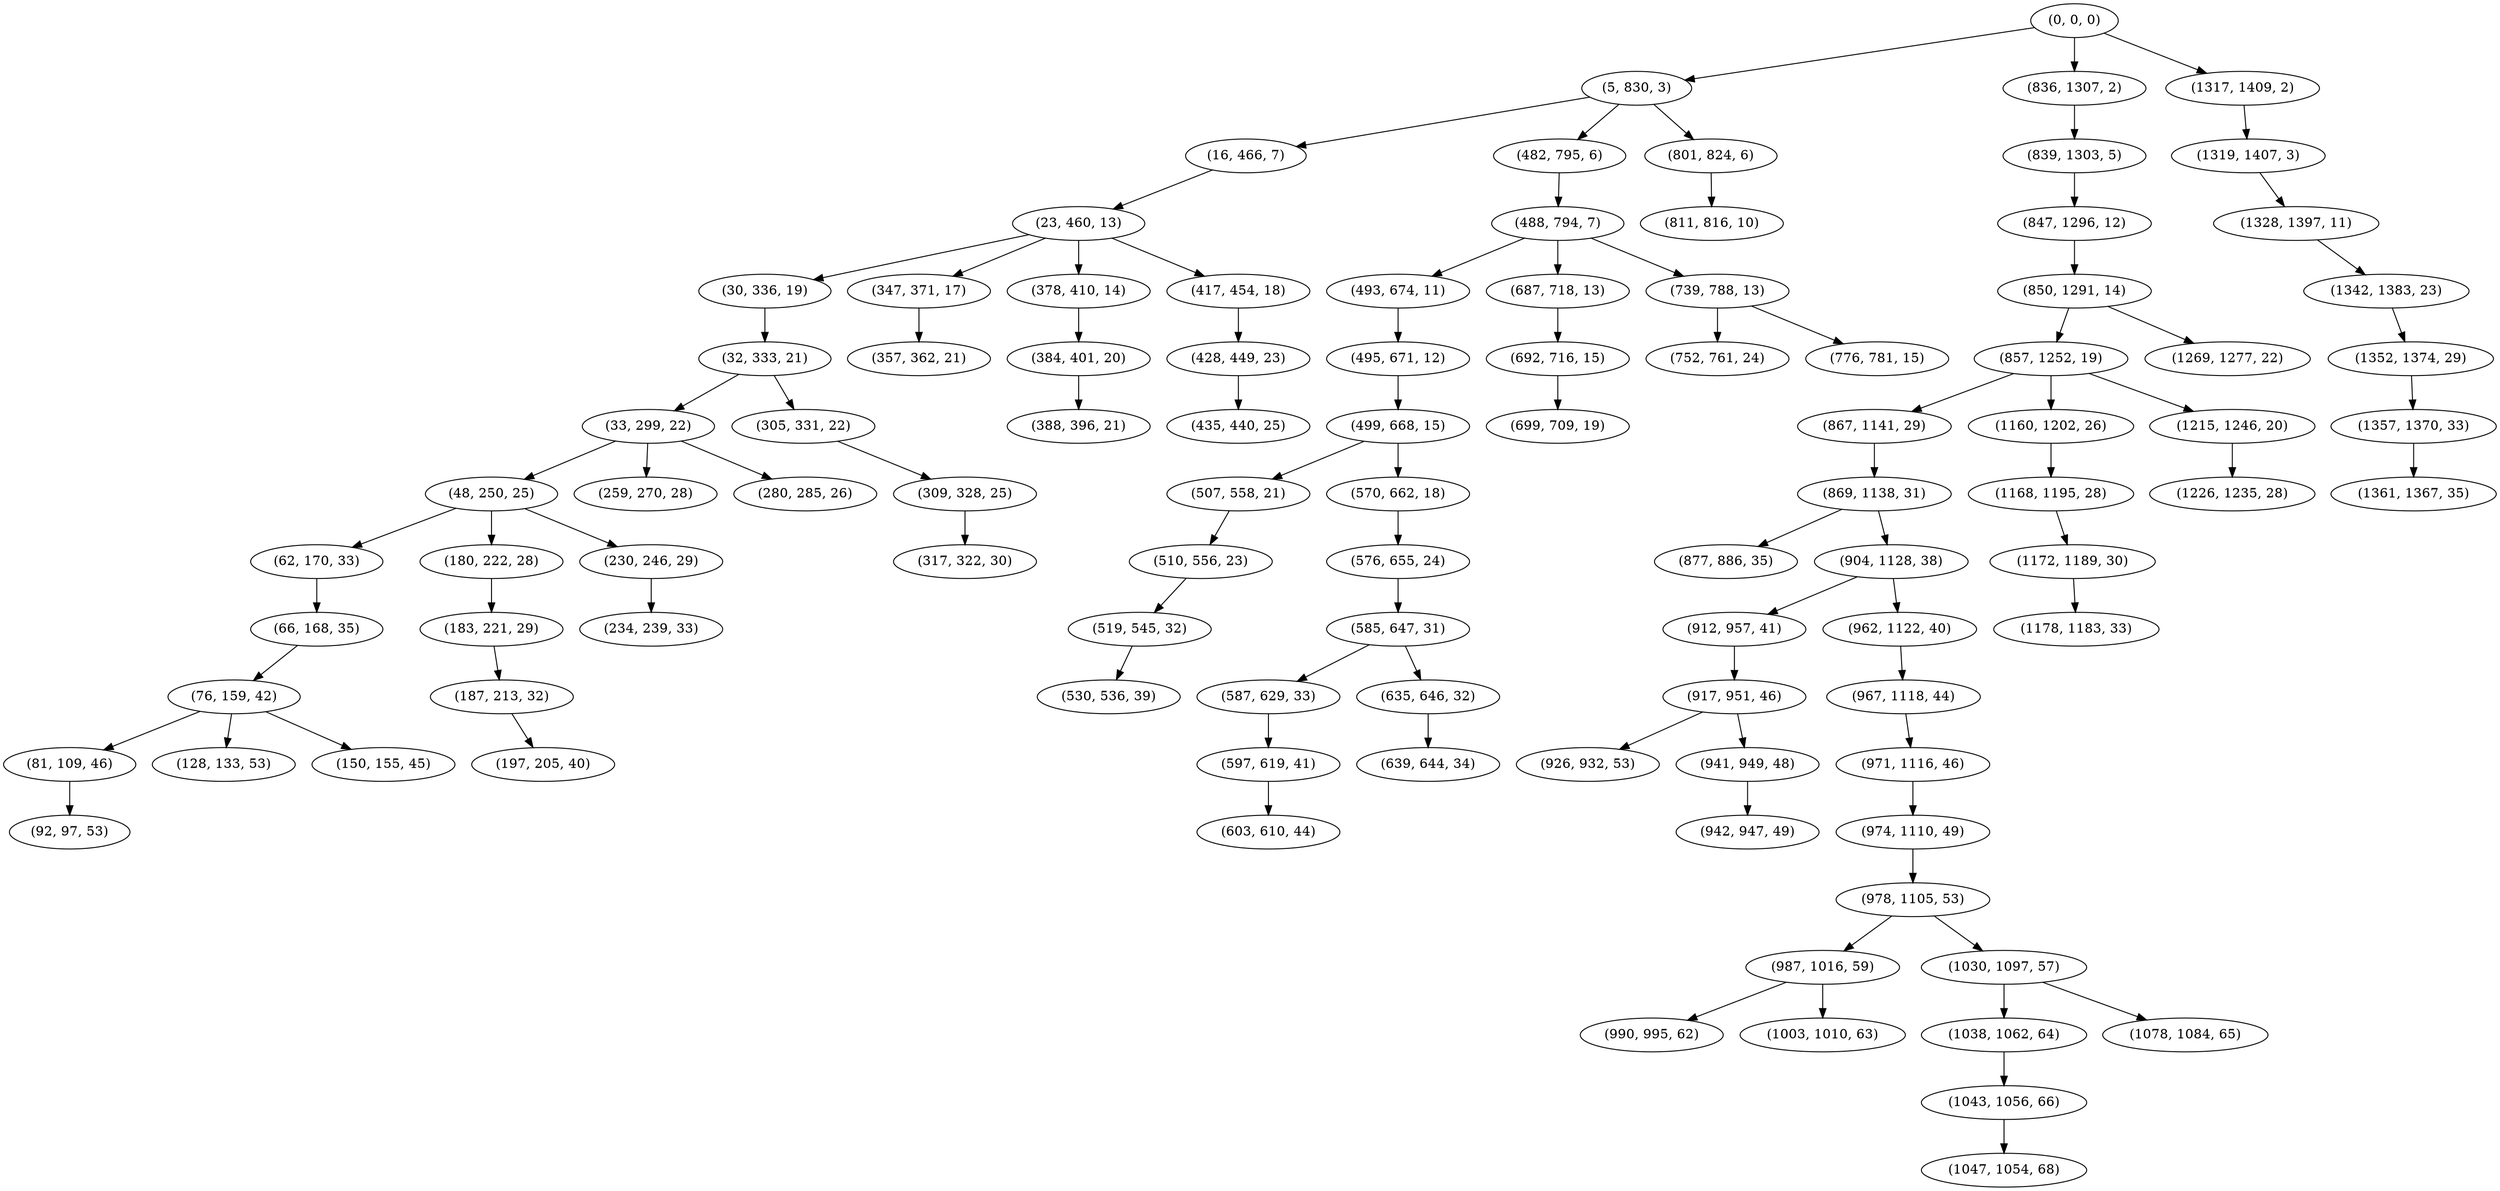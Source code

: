 digraph tree {
    "(0, 0, 0)";
    "(5, 830, 3)";
    "(16, 466, 7)";
    "(23, 460, 13)";
    "(30, 336, 19)";
    "(32, 333, 21)";
    "(33, 299, 22)";
    "(48, 250, 25)";
    "(62, 170, 33)";
    "(66, 168, 35)";
    "(76, 159, 42)";
    "(81, 109, 46)";
    "(92, 97, 53)";
    "(128, 133, 53)";
    "(150, 155, 45)";
    "(180, 222, 28)";
    "(183, 221, 29)";
    "(187, 213, 32)";
    "(197, 205, 40)";
    "(230, 246, 29)";
    "(234, 239, 33)";
    "(259, 270, 28)";
    "(280, 285, 26)";
    "(305, 331, 22)";
    "(309, 328, 25)";
    "(317, 322, 30)";
    "(347, 371, 17)";
    "(357, 362, 21)";
    "(378, 410, 14)";
    "(384, 401, 20)";
    "(388, 396, 21)";
    "(417, 454, 18)";
    "(428, 449, 23)";
    "(435, 440, 25)";
    "(482, 795, 6)";
    "(488, 794, 7)";
    "(493, 674, 11)";
    "(495, 671, 12)";
    "(499, 668, 15)";
    "(507, 558, 21)";
    "(510, 556, 23)";
    "(519, 545, 32)";
    "(530, 536, 39)";
    "(570, 662, 18)";
    "(576, 655, 24)";
    "(585, 647, 31)";
    "(587, 629, 33)";
    "(597, 619, 41)";
    "(603, 610, 44)";
    "(635, 646, 32)";
    "(639, 644, 34)";
    "(687, 718, 13)";
    "(692, 716, 15)";
    "(699, 709, 19)";
    "(739, 788, 13)";
    "(752, 761, 24)";
    "(776, 781, 15)";
    "(801, 824, 6)";
    "(811, 816, 10)";
    "(836, 1307, 2)";
    "(839, 1303, 5)";
    "(847, 1296, 12)";
    "(850, 1291, 14)";
    "(857, 1252, 19)";
    "(867, 1141, 29)";
    "(869, 1138, 31)";
    "(877, 886, 35)";
    "(904, 1128, 38)";
    "(912, 957, 41)";
    "(917, 951, 46)";
    "(926, 932, 53)";
    "(941, 949, 48)";
    "(942, 947, 49)";
    "(962, 1122, 40)";
    "(967, 1118, 44)";
    "(971, 1116, 46)";
    "(974, 1110, 49)";
    "(978, 1105, 53)";
    "(987, 1016, 59)";
    "(990, 995, 62)";
    "(1003, 1010, 63)";
    "(1030, 1097, 57)";
    "(1038, 1062, 64)";
    "(1043, 1056, 66)";
    "(1047, 1054, 68)";
    "(1078, 1084, 65)";
    "(1160, 1202, 26)";
    "(1168, 1195, 28)";
    "(1172, 1189, 30)";
    "(1178, 1183, 33)";
    "(1215, 1246, 20)";
    "(1226, 1235, 28)";
    "(1269, 1277, 22)";
    "(1317, 1409, 2)";
    "(1319, 1407, 3)";
    "(1328, 1397, 11)";
    "(1342, 1383, 23)";
    "(1352, 1374, 29)";
    "(1357, 1370, 33)";
    "(1361, 1367, 35)";
    "(0, 0, 0)" -> "(5, 830, 3)";
    "(0, 0, 0)" -> "(836, 1307, 2)";
    "(0, 0, 0)" -> "(1317, 1409, 2)";
    "(5, 830, 3)" -> "(16, 466, 7)";
    "(5, 830, 3)" -> "(482, 795, 6)";
    "(5, 830, 3)" -> "(801, 824, 6)";
    "(16, 466, 7)" -> "(23, 460, 13)";
    "(23, 460, 13)" -> "(30, 336, 19)";
    "(23, 460, 13)" -> "(347, 371, 17)";
    "(23, 460, 13)" -> "(378, 410, 14)";
    "(23, 460, 13)" -> "(417, 454, 18)";
    "(30, 336, 19)" -> "(32, 333, 21)";
    "(32, 333, 21)" -> "(33, 299, 22)";
    "(32, 333, 21)" -> "(305, 331, 22)";
    "(33, 299, 22)" -> "(48, 250, 25)";
    "(33, 299, 22)" -> "(259, 270, 28)";
    "(33, 299, 22)" -> "(280, 285, 26)";
    "(48, 250, 25)" -> "(62, 170, 33)";
    "(48, 250, 25)" -> "(180, 222, 28)";
    "(48, 250, 25)" -> "(230, 246, 29)";
    "(62, 170, 33)" -> "(66, 168, 35)";
    "(66, 168, 35)" -> "(76, 159, 42)";
    "(76, 159, 42)" -> "(81, 109, 46)";
    "(76, 159, 42)" -> "(128, 133, 53)";
    "(76, 159, 42)" -> "(150, 155, 45)";
    "(81, 109, 46)" -> "(92, 97, 53)";
    "(180, 222, 28)" -> "(183, 221, 29)";
    "(183, 221, 29)" -> "(187, 213, 32)";
    "(187, 213, 32)" -> "(197, 205, 40)";
    "(230, 246, 29)" -> "(234, 239, 33)";
    "(305, 331, 22)" -> "(309, 328, 25)";
    "(309, 328, 25)" -> "(317, 322, 30)";
    "(347, 371, 17)" -> "(357, 362, 21)";
    "(378, 410, 14)" -> "(384, 401, 20)";
    "(384, 401, 20)" -> "(388, 396, 21)";
    "(417, 454, 18)" -> "(428, 449, 23)";
    "(428, 449, 23)" -> "(435, 440, 25)";
    "(482, 795, 6)" -> "(488, 794, 7)";
    "(488, 794, 7)" -> "(493, 674, 11)";
    "(488, 794, 7)" -> "(687, 718, 13)";
    "(488, 794, 7)" -> "(739, 788, 13)";
    "(493, 674, 11)" -> "(495, 671, 12)";
    "(495, 671, 12)" -> "(499, 668, 15)";
    "(499, 668, 15)" -> "(507, 558, 21)";
    "(499, 668, 15)" -> "(570, 662, 18)";
    "(507, 558, 21)" -> "(510, 556, 23)";
    "(510, 556, 23)" -> "(519, 545, 32)";
    "(519, 545, 32)" -> "(530, 536, 39)";
    "(570, 662, 18)" -> "(576, 655, 24)";
    "(576, 655, 24)" -> "(585, 647, 31)";
    "(585, 647, 31)" -> "(587, 629, 33)";
    "(585, 647, 31)" -> "(635, 646, 32)";
    "(587, 629, 33)" -> "(597, 619, 41)";
    "(597, 619, 41)" -> "(603, 610, 44)";
    "(635, 646, 32)" -> "(639, 644, 34)";
    "(687, 718, 13)" -> "(692, 716, 15)";
    "(692, 716, 15)" -> "(699, 709, 19)";
    "(739, 788, 13)" -> "(752, 761, 24)";
    "(739, 788, 13)" -> "(776, 781, 15)";
    "(801, 824, 6)" -> "(811, 816, 10)";
    "(836, 1307, 2)" -> "(839, 1303, 5)";
    "(839, 1303, 5)" -> "(847, 1296, 12)";
    "(847, 1296, 12)" -> "(850, 1291, 14)";
    "(850, 1291, 14)" -> "(857, 1252, 19)";
    "(850, 1291, 14)" -> "(1269, 1277, 22)";
    "(857, 1252, 19)" -> "(867, 1141, 29)";
    "(857, 1252, 19)" -> "(1160, 1202, 26)";
    "(857, 1252, 19)" -> "(1215, 1246, 20)";
    "(867, 1141, 29)" -> "(869, 1138, 31)";
    "(869, 1138, 31)" -> "(877, 886, 35)";
    "(869, 1138, 31)" -> "(904, 1128, 38)";
    "(904, 1128, 38)" -> "(912, 957, 41)";
    "(904, 1128, 38)" -> "(962, 1122, 40)";
    "(912, 957, 41)" -> "(917, 951, 46)";
    "(917, 951, 46)" -> "(926, 932, 53)";
    "(917, 951, 46)" -> "(941, 949, 48)";
    "(941, 949, 48)" -> "(942, 947, 49)";
    "(962, 1122, 40)" -> "(967, 1118, 44)";
    "(967, 1118, 44)" -> "(971, 1116, 46)";
    "(971, 1116, 46)" -> "(974, 1110, 49)";
    "(974, 1110, 49)" -> "(978, 1105, 53)";
    "(978, 1105, 53)" -> "(987, 1016, 59)";
    "(978, 1105, 53)" -> "(1030, 1097, 57)";
    "(987, 1016, 59)" -> "(990, 995, 62)";
    "(987, 1016, 59)" -> "(1003, 1010, 63)";
    "(1030, 1097, 57)" -> "(1038, 1062, 64)";
    "(1030, 1097, 57)" -> "(1078, 1084, 65)";
    "(1038, 1062, 64)" -> "(1043, 1056, 66)";
    "(1043, 1056, 66)" -> "(1047, 1054, 68)";
    "(1160, 1202, 26)" -> "(1168, 1195, 28)";
    "(1168, 1195, 28)" -> "(1172, 1189, 30)";
    "(1172, 1189, 30)" -> "(1178, 1183, 33)";
    "(1215, 1246, 20)" -> "(1226, 1235, 28)";
    "(1317, 1409, 2)" -> "(1319, 1407, 3)";
    "(1319, 1407, 3)" -> "(1328, 1397, 11)";
    "(1328, 1397, 11)" -> "(1342, 1383, 23)";
    "(1342, 1383, 23)" -> "(1352, 1374, 29)";
    "(1352, 1374, 29)" -> "(1357, 1370, 33)";
    "(1357, 1370, 33)" -> "(1361, 1367, 35)";
}
